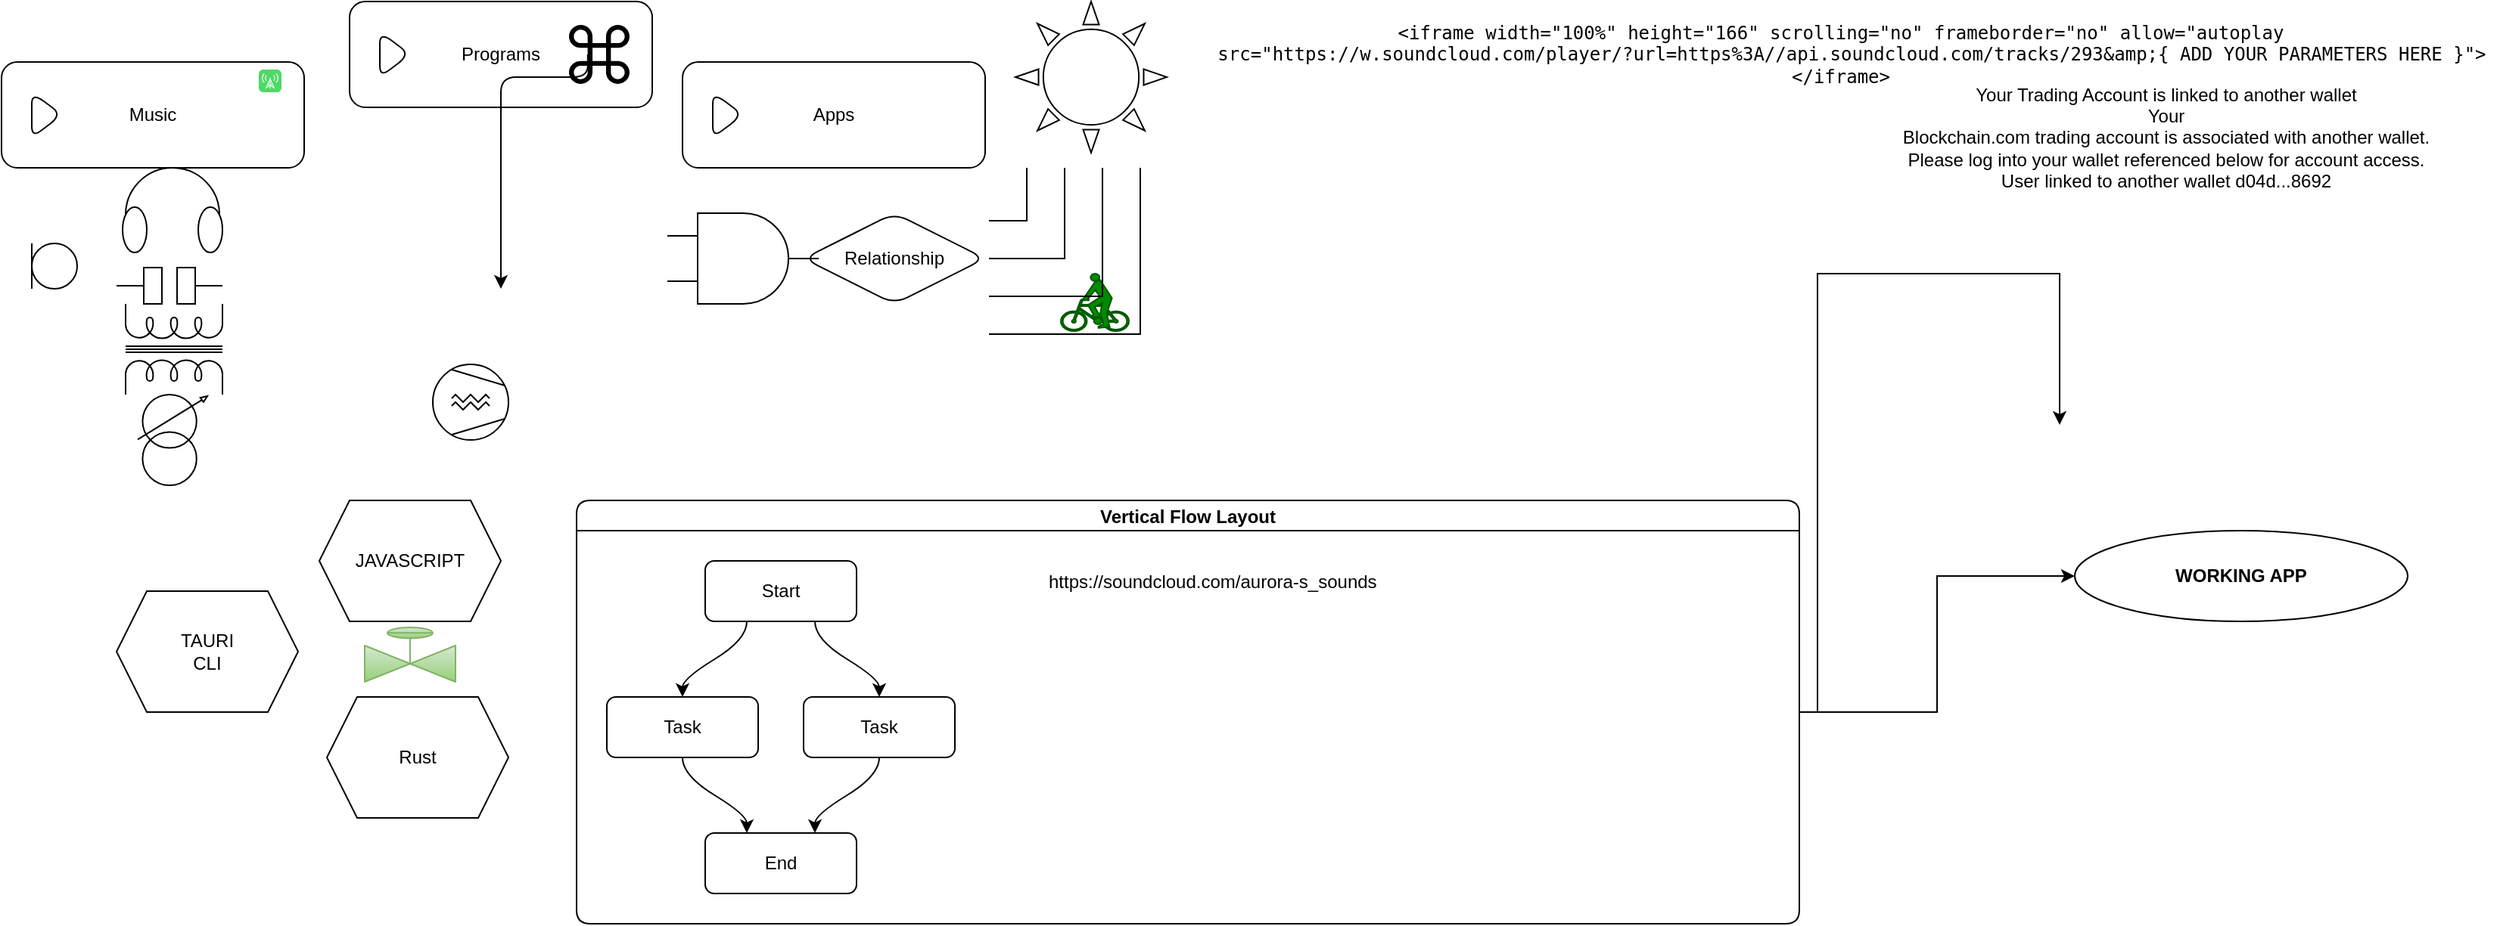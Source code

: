 <mxfile version="15.4.1" type="github">
  <diagram id="Da0euwGWWtFdRRMA5KWQ" name="Page-1">
    <mxGraphModel dx="1022" dy="430" grid="1" gridSize="10" guides="1" tooltips="1" connect="1" arrows="1" fold="1" page="1" pageScale="1" pageWidth="850" pageHeight="1100" math="0" shadow="0">
      <root>
        <mxCell id="0" />
        <mxCell id="1" parent="0" />
        <mxCell id="u7z6B6ovumSgRSn0OWlx-1" value="Music" style="html=1;whiteSpace=wrap;container=1;recursiveResize=0;collapsible=0;rounded=1;" parent="1" vertex="1">
          <mxGeometry x="70" y="40" width="200" height="70" as="geometry" />
        </mxCell>
        <mxCell id="u7z6B6ovumSgRSn0OWlx-2" value="" style="triangle;html=1;whiteSpace=wrap;rounded=1;" parent="u7z6B6ovumSgRSn0OWlx-1" vertex="1">
          <mxGeometry x="20" y="20" width="20" height="30" as="geometry" />
        </mxCell>
        <mxCell id="u7z6B6ovumSgRSn0OWlx-24" value="" style="html=1;strokeWidth=1;shadow=0;dashed=0;shape=mxgraph.ios7.misc.broadcast;fillColor=#4CDA64;strokeColor=none;buttonText=;strokeColor2=#222222;fontColor=#222222;fontSize=8;verticalLabelPosition=bottom;verticalAlign=top;align=center;sketch=0;rounded=1;" parent="u7z6B6ovumSgRSn0OWlx-1" vertex="1">
          <mxGeometry x="170" y="5" width="15" height="15" as="geometry" />
        </mxCell>
        <mxCell id="u7z6B6ovumSgRSn0OWlx-3" value="Programs" style="html=1;whiteSpace=wrap;container=1;recursiveResize=0;collapsible=0;rounded=1;" parent="1" vertex="1">
          <mxGeometry x="300" width="200" height="70" as="geometry" />
        </mxCell>
        <mxCell id="u7z6B6ovumSgRSn0OWlx-4" value="" style="triangle;html=1;whiteSpace=wrap;rounded=1;" parent="u7z6B6ovumSgRSn0OWlx-3" vertex="1">
          <mxGeometry x="20" y="20" width="20" height="30" as="geometry" />
        </mxCell>
        <mxCell id="u7z6B6ovumSgRSn0OWlx-13" style="edgeStyle=orthogonalEdgeStyle;orthogonalLoop=1;jettySize=auto;html=1;exitX=0.31;exitY=0.5;exitDx=0;exitDy=0;exitPerimeter=0;" parent="u7z6B6ovumSgRSn0OWlx-3" source="u7z6B6ovumSgRSn0OWlx-12" edge="1">
          <mxGeometry relative="1" as="geometry">
            <mxPoint x="100" y="190" as="targetPoint" />
            <Array as="points">
              <mxPoint x="157" y="50" />
              <mxPoint x="100" y="50" />
            </Array>
          </mxGeometry>
        </mxCell>
        <mxCell id="u7z6B6ovumSgRSn0OWlx-12" value="" style="shape=mxgraph.signs.tech.command;html=1;pointerEvents=1;fillColor=#000000;strokeColor=none;verticalLabelPosition=bottom;verticalAlign=top;align=center;rounded=1;" parent="u7z6B6ovumSgRSn0OWlx-3" vertex="1">
          <mxGeometry x="145.0" y="15.5" width="40" height="39" as="geometry" />
        </mxCell>
        <mxCell id="u7z6B6ovumSgRSn0OWlx-5" value="Apps" style="html=1;whiteSpace=wrap;container=1;recursiveResize=0;collapsible=0;rounded=1;" parent="1" vertex="1">
          <mxGeometry x="520" y="40" width="200" height="70" as="geometry" />
        </mxCell>
        <mxCell id="u7z6B6ovumSgRSn0OWlx-6" value="" style="triangle;html=1;whiteSpace=wrap;rounded=1;" parent="u7z6B6ovumSgRSn0OWlx-5" vertex="1">
          <mxGeometry x="20" y="20" width="20" height="30" as="geometry" />
        </mxCell>
        <mxCell id="u7z6B6ovumSgRSn0OWlx-9" value="" style="verticalLabelPosition=bottom;verticalAlign=top;html=1;shape=mxgraph.basic.sun;rounded=1;" parent="1" vertex="1">
          <mxGeometry x="740" width="100" height="100" as="geometry" />
        </mxCell>
        <mxCell id="u7z6B6ovumSgRSn0OWlx-11" value="Relationship" style="shape=rhombus;perimeter=rhombusPerimeter;whiteSpace=wrap;html=1;align=center;rounded=1;" parent="1" vertex="1">
          <mxGeometry x="600" y="140" width="120" height="60" as="geometry" />
        </mxCell>
        <mxCell id="u7z6B6ovumSgRSn0OWlx-14" value="" style="shape=mxgraph.signs.transportation.bicycler;html=1;pointerEvents=1;fillColor=#008a00;strokeColor=#005700;verticalLabelPosition=bottom;verticalAlign=top;align=center;fontColor=#ffffff;rounded=1;" parent="1" vertex="1">
          <mxGeometry x="770" y="180" width="45" height="38" as="geometry" />
        </mxCell>
        <mxCell id="u7z6B6ovumSgRSn0OWlx-15" value="" style="shape=mxgraph.pid.compressors_-_iso.compressor_(screw);html=1;pointerEvents=1;align=center;verticalLabelPosition=bottom;verticalAlign=top;dashed=0;rounded=1;" parent="1" vertex="1">
          <mxGeometry x="355" y="240" width="50" height="50" as="geometry" />
        </mxCell>
        <mxCell id="u7z6B6ovumSgRSn0OWlx-17" value="" style="verticalLabelPosition=bottom;shadow=0;dashed=0;align=center;html=1;verticalAlign=top;shape=mxgraph.electrical.transmission.fourLineBusElbow;notch=75;rounded=1;" parent="1" vertex="1">
          <mxGeometry x="722.5" y="110" width="100" height="110" as="geometry" />
        </mxCell>
        <mxCell id="u7z6B6ovumSgRSn0OWlx-18" value="" style="verticalLabelPosition=bottom;shadow=0;dashed=0;align=center;html=1;verticalAlign=top;shape=mxgraph.electrical.radio.microphone_1;rounded=1;" parent="1" vertex="1">
          <mxGeometry x="90" y="160" width="30" height="30" as="geometry" />
        </mxCell>
        <mxCell id="u7z6B6ovumSgRSn0OWlx-19" value="" style="verticalLabelPosition=bottom;shadow=0;dashed=0;align=center;html=1;verticalAlign=top;shape=mxgraph.electrical.radio.headphones;pointerEvents=1;rounded=1;" parent="1" vertex="1">
          <mxGeometry x="150" y="110" width="66" height="56" as="geometry" />
        </mxCell>
        <mxCell id="u7z6B6ovumSgRSn0OWlx-20" value="" style="pointerEvents=1;verticalLabelPosition=bottom;shadow=0;dashed=0;align=center;html=1;verticalAlign=top;shape=mxgraph.electrical.miscellaneous.surge_protector_2;rounded=1;" parent="1" vertex="1">
          <mxGeometry x="146" y="176" width="70" height="24" as="geometry" />
        </mxCell>
        <mxCell id="u7z6B6ovumSgRSn0OWlx-21" value="" style="pointerEvents=1;verticalLabelPosition=bottom;shadow=0;dashed=0;align=center;html=1;verticalAlign=top;shape=mxgraph.electrical.inductors.adjustable_transformer;rounded=1;" parent="1" vertex="1">
          <mxGeometry x="160" y="260" width="46" height="60" as="geometry" />
        </mxCell>
        <mxCell id="u7z6B6ovumSgRSn0OWlx-22" value="" style="pointerEvents=1;verticalLabelPosition=bottom;shadow=0;dashed=0;align=center;html=1;verticalAlign=top;shape=mxgraph.electrical.inductors.transformer_2;rounded=1;" parent="1" vertex="1">
          <mxGeometry x="152" y="200" width="64" height="60" as="geometry" />
        </mxCell>
        <mxCell id="u7z6B6ovumSgRSn0OWlx-23" value="" style="verticalLabelPosition=bottom;shadow=0;dashed=0;align=center;html=1;verticalAlign=top;shape=mxgraph.electrical.logic_gates.logic_gate;operation=and;rounded=1;" parent="1" vertex="1">
          <mxGeometry x="510" y="140" width="100" height="60" as="geometry" />
        </mxCell>
        <mxCell id="u7z6B6ovumSgRSn0OWlx-16" value="" style="verticalLabelPosition=bottom;align=center;html=1;verticalAlign=top;pointerEvents=1;dashed=0;shape=mxgraph.pid2valves.valve;valveType=gate;actuator=balDiaph;rounded=1;gradientColor=#97d077;fillColor=#d5e8d4;strokeColor=#82b366;" parent="1" vertex="1">
          <mxGeometry x="310" y="410" width="60" height="40" as="geometry" />
        </mxCell>
        <mxCell id="u7z6B6ovumSgRSn0OWlx-45" value="" style="edgeStyle=orthogonalEdgeStyle;rounded=0;orthogonalLoop=1;jettySize=auto;html=1;" parent="1" source="u7z6B6ovumSgRSn0OWlx-25" target="u7z6B6ovumSgRSn0OWlx-44" edge="1">
          <mxGeometry relative="1" as="geometry" />
        </mxCell>
        <mxCell id="u7z6B6ovumSgRSn0OWlx-46" style="edgeStyle=orthogonalEdgeStyle;rounded=0;orthogonalLoop=1;jettySize=auto;html=1;" parent="1" source="u7z6B6ovumSgRSn0OWlx-25" edge="1">
          <mxGeometry relative="1" as="geometry">
            <mxPoint x="1430" y="280" as="targetPoint" />
            <Array as="points">
              <mxPoint x="1270" y="470" />
              <mxPoint x="1270" y="180" />
              <mxPoint x="1430" y="180" />
              <mxPoint x="1430" y="185" />
            </Array>
          </mxGeometry>
        </mxCell>
        <mxCell id="u7z6B6ovumSgRSn0OWlx-25" value="Vertical Flow Layout" style="swimlane;startSize=20;horizontal=1;childLayout=flowLayout;flowOrientation=north;resizable=0;interRankCellSpacing=50;containerType=tree;rounded=1;" parent="1" vertex="1">
          <mxGeometry x="450" y="330" width="808" height="280" as="geometry" />
        </mxCell>
        <mxCell id="u7z6B6ovumSgRSn0OWlx-26" value="Start" style="whiteSpace=wrap;html=1;rounded=1;" parent="u7z6B6ovumSgRSn0OWlx-25" vertex="1">
          <mxGeometry x="85" y="40" width="100" height="40" as="geometry" />
        </mxCell>
        <mxCell id="u7z6B6ovumSgRSn0OWlx-27" value="Task" style="whiteSpace=wrap;html=1;rounded=1;" parent="u7z6B6ovumSgRSn0OWlx-25" vertex="1">
          <mxGeometry x="20" y="130" width="100" height="40" as="geometry" />
        </mxCell>
        <mxCell id="u7z6B6ovumSgRSn0OWlx-28" value="" style="html=1;curved=1;rounded=0;edgeStyle=orthogonalEdgeStyle;noEdgeStyle=1;orthogonal=1;" parent="u7z6B6ovumSgRSn0OWlx-25" source="u7z6B6ovumSgRSn0OWlx-26" target="u7z6B6ovumSgRSn0OWlx-27" edge="1">
          <mxGeometry relative="1" as="geometry">
            <Array as="points">
              <mxPoint x="112.5" y="92" />
              <mxPoint x="70" y="118" />
            </Array>
          </mxGeometry>
        </mxCell>
        <mxCell id="u7z6B6ovumSgRSn0OWlx-29" value="Task" style="whiteSpace=wrap;html=1;rounded=1;" parent="u7z6B6ovumSgRSn0OWlx-25" vertex="1">
          <mxGeometry x="150" y="130" width="100" height="40" as="geometry" />
        </mxCell>
        <mxCell id="u7z6B6ovumSgRSn0OWlx-30" value="" style="html=1;curved=1;rounded=0;edgeStyle=orthogonalEdgeStyle;noEdgeStyle=1;orthogonal=1;" parent="u7z6B6ovumSgRSn0OWlx-25" source="u7z6B6ovumSgRSn0OWlx-26" target="u7z6B6ovumSgRSn0OWlx-29" edge="1">
          <mxGeometry relative="1" as="geometry">
            <Array as="points">
              <mxPoint x="157.5" y="92" />
              <mxPoint x="200" y="118" />
            </Array>
          </mxGeometry>
        </mxCell>
        <mxCell id="u7z6B6ovumSgRSn0OWlx-31" value="End" style="whiteSpace=wrap;html=1;rounded=1;" parent="u7z6B6ovumSgRSn0OWlx-25" vertex="1">
          <mxGeometry x="85" y="220" width="100" height="40" as="geometry" />
        </mxCell>
        <mxCell id="u7z6B6ovumSgRSn0OWlx-32" value="" style="html=1;curved=1;rounded=0;edgeStyle=orthogonalEdgeStyle;noEdgeStyle=1;orthogonal=1;" parent="u7z6B6ovumSgRSn0OWlx-25" source="u7z6B6ovumSgRSn0OWlx-27" target="u7z6B6ovumSgRSn0OWlx-31" edge="1">
          <mxGeometry relative="1" as="geometry">
            <Array as="points">
              <mxPoint x="70" y="182" />
              <mxPoint x="112.5" y="208" />
            </Array>
          </mxGeometry>
        </mxCell>
        <mxCell id="u7z6B6ovumSgRSn0OWlx-33" value="" style="html=1;curved=1;rounded=0;edgeStyle=orthogonalEdgeStyle;noEdgeStyle=1;orthogonal=1;" parent="u7z6B6ovumSgRSn0OWlx-25" source="u7z6B6ovumSgRSn0OWlx-29" target="u7z6B6ovumSgRSn0OWlx-31" edge="1">
          <mxGeometry relative="1" as="geometry">
            <Array as="points">
              <mxPoint x="200" y="182" />
              <mxPoint x="157.5" y="208" />
            </Array>
          </mxGeometry>
        </mxCell>
        <UserObject label="https://soundcloud.com/aurora-s_sounds" link="https://soundcloud.com/aurora-s_sounds" id="Zxozy6E2Igp_6PdH-8ta-6">
          <mxCell style="text;whiteSpace=wrap;html=1;" vertex="1" parent="u7z6B6ovumSgRSn0OWlx-25">
            <mxGeometry x="310" y="40" width="240" height="30" as="geometry" />
          </mxCell>
        </UserObject>
        <mxCell id="Zxozy6E2Igp_6PdH-8ta-8" value="" style="shape=image;html=1;verticalAlign=top;verticalLabelPosition=bottom;labelBackgroundColor=#ffffff;imageAspect=0;aspect=fixed;image=https://cdn3.iconfinder.com/data/icons/customer-support-24/64/website-internet-service-customer-olnine-128.png;fillColor=#009900;" vertex="1" parent="u7z6B6ovumSgRSn0OWlx-25">
          <mxGeometry x="610" y="40" width="178" height="178" as="geometry" />
        </mxCell>
        <mxCell id="u7z6B6ovumSgRSn0OWlx-44" value="WORKING APP" style="ellipse;whiteSpace=wrap;html=1;rounded=1;fontStyle=1;startSize=20;" parent="1" vertex="1">
          <mxGeometry x="1440" y="350" width="220" height="60" as="geometry" />
        </mxCell>
        <mxCell id="Zxozy6E2Igp_6PdH-8ta-2" value="&lt;pre&gt;&lt;code class=&quot;rainbow&quot;&gt;&lt;span class=&quot;support tag&quot;&gt;&lt;span class=&quot;support tag&quot;&gt;&amp;lt;&lt;/span&gt;&lt;span class=&quot;support tag-name&quot;&gt;iframe&lt;/span&gt;&lt;/span&gt; &lt;span class=&quot;support attribute&quot;&gt;width&lt;/span&gt;&lt;span class=&quot;support operator&quot;&gt;=&lt;/span&gt;&lt;span class=&quot;string quote&quot;&gt;&quot;&lt;/span&gt;&lt;span class=&quot;string value&quot;&gt;100%&lt;/span&gt;&lt;span class=&quot;string quote&quot;&gt;&quot;&lt;/span&gt; &lt;span class=&quot;support attribute&quot;&gt;height&lt;/span&gt;&lt;span class=&quot;support operator&quot;&gt;=&lt;/span&gt;&lt;span class=&quot;string quote&quot;&gt;&quot;&lt;/span&gt;&lt;span class=&quot;string value&quot;&gt;166&lt;/span&gt;&lt;span class=&quot;string quote&quot;&gt;&quot;&lt;/span&gt; &lt;span class=&quot;support attribute&quot;&gt;scrolling&lt;/span&gt;&lt;span class=&quot;support operator&quot;&gt;=&lt;/span&gt;&lt;span class=&quot;string quote&quot;&gt;&quot;&lt;/span&gt;&lt;span class=&quot;string value&quot;&gt;no&lt;/span&gt;&lt;span class=&quot;string quote&quot;&gt;&quot;&lt;/span&gt; &lt;span class=&quot;support attribute&quot;&gt;frameborder&lt;/span&gt;&lt;span class=&quot;support operator&quot;&gt;=&lt;/span&gt;&lt;span class=&quot;string quote&quot;&gt;&quot;&lt;/span&gt;&lt;span class=&quot;string value&quot;&gt;no&lt;/span&gt;&lt;span class=&quot;string quote&quot;&gt;&quot;&lt;/span&gt; &lt;span class=&quot;support attribute&quot;&gt;allow&lt;/span&gt;=&quot;autoplay&lt;br/&gt;  &lt;span class=&quot;support attribute&quot;&gt;src&lt;/span&gt;&lt;span class=&quot;support operator&quot;&gt;=&lt;/span&gt;&lt;span class=&quot;string quote&quot;&gt;&quot;&lt;/span&gt;&lt;span class=&quot;string value&quot;&gt;https://w.soundcloud.com/player/?url=https%3A//api.soundcloud.com/tracks/293&amp;amp;amp;{ ADD YOUR PARAMETERS HERE }&lt;/span&gt;&lt;span class=&quot;string quote&quot;&gt;&quot;&lt;/span&gt;&lt;span class=&quot;support tag close&quot;&gt;&amp;gt;&lt;/span&gt;&lt;br/&gt;&lt;span class=&quot;support tag&quot;&gt;&lt;span class=&quot;support tag&quot;&gt;&amp;lt;&lt;/span&gt;&lt;span class=&quot;support tag special&quot;&gt;/&lt;/span&gt;&lt;span class=&quot;support tag-name&quot;&gt;iframe&lt;/span&gt;&lt;/span&gt;&lt;span class=&quot;support tag close&quot;&gt;&amp;gt;&lt;/span&gt;&lt;/code&gt;&lt;/pre&gt;" style="text;html=1;resizable=0;autosize=1;align=center;verticalAlign=middle;points=[];fillColor=none;strokeColor=none;rounded=0;" vertex="1" parent="1">
          <mxGeometry x="850" width="870" height="70" as="geometry" />
        </mxCell>
        <mxCell id="Zxozy6E2Igp_6PdH-8ta-3" value="&lt;div class=&quot;sc-htoDjs gmMCBg&quot;&gt;Your Trading Account is linked to another wallet &lt;/div&gt;&lt;div class=&quot;sc-hZeNU eOyiIJ&quot;&gt;&lt;div class=&quot;sc-htoDjs kwtSNq&quot;&gt;Your&lt;br/&gt; Blockchain.com trading account is associated with another wallet. &lt;br/&gt;Please log into your wallet referenced below for account access. &lt;/div&gt;&lt;div class=&quot;sc-htoDjs jwKJTr&quot;&gt;User linked to another wallet d04d...8692 &lt;/div&gt;&lt;/div&gt;" style="text;html=1;resizable=0;autosize=1;align=center;verticalAlign=middle;points=[];fillColor=none;strokeColor=none;rounded=0;" vertex="1" parent="1">
          <mxGeometry x="1320" y="50" width="360" height="80" as="geometry" />
        </mxCell>
        <UserObject label="JAVASCRIPT" link="https://soundcloud.com/aurora-s_sounds" linkTarget="_blank" id="Zxozy6E2Igp_6PdH-8ta-4">
          <mxCell style="shape=hexagon;perimeter=hexagonPerimeter2;whiteSpace=wrap;html=1;fixedSize=1;" vertex="1" parent="1">
            <mxGeometry x="280" y="330" width="120" height="80" as="geometry" />
          </mxCell>
        </UserObject>
        <mxCell id="Zxozy6E2Igp_6PdH-8ta-5" value="&lt;div&gt;Rust&lt;/div&gt;" style="shape=hexagon;perimeter=hexagonPerimeter2;whiteSpace=wrap;html=1;fixedSize=1;" vertex="1" parent="1">
          <mxGeometry x="285" y="460" width="120" height="80" as="geometry" />
        </mxCell>
        <mxCell id="Zxozy6E2Igp_6PdH-8ta-7" value="&lt;div&gt;TAURI&lt;/div&gt;&lt;div&gt;CLI&lt;br&gt;&lt;/div&gt;" style="shape=hexagon;perimeter=hexagonPerimeter2;whiteSpace=wrap;html=1;fixedSize=1;" vertex="1" parent="1">
          <mxGeometry x="146" y="390" width="120" height="80" as="geometry" />
        </mxCell>
      </root>
    </mxGraphModel>
  </diagram>
</mxfile>
